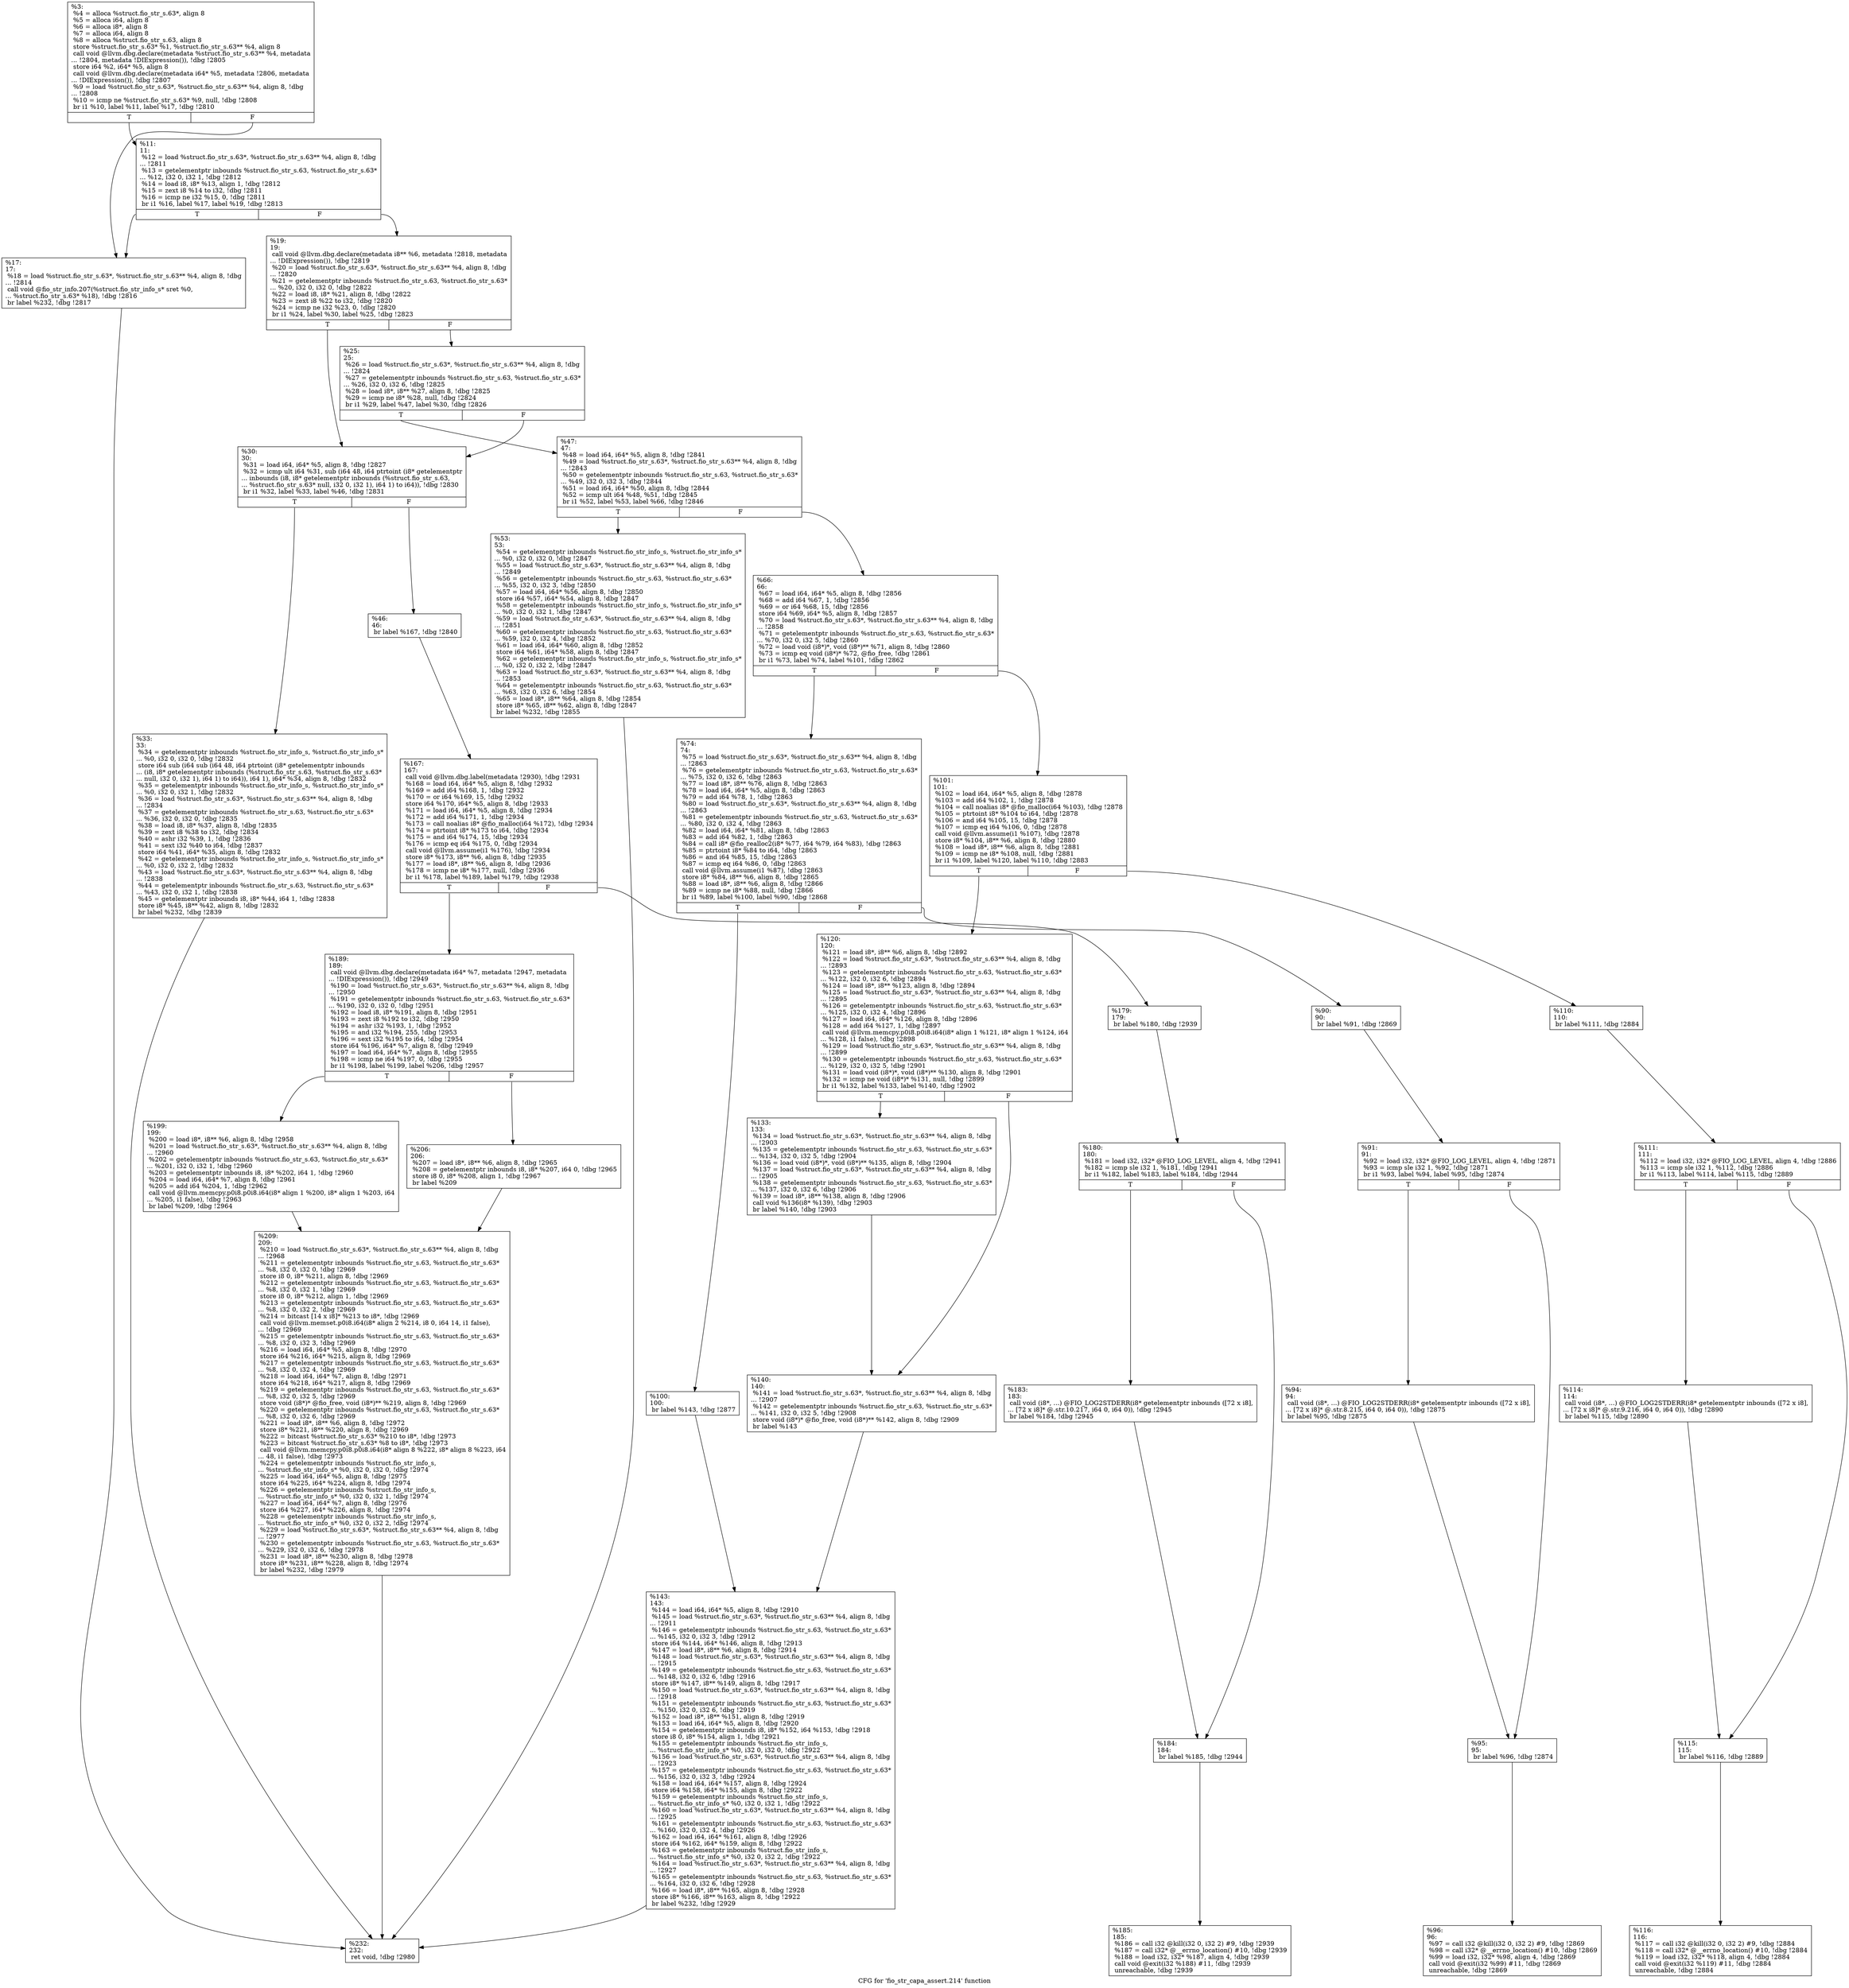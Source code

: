 digraph "CFG for 'fio_str_capa_assert.214' function" {
	label="CFG for 'fio_str_capa_assert.214' function";

	Node0x5568516c2600 [shape=record,label="{%3:\l  %4 = alloca %struct.fio_str_s.63*, align 8\l  %5 = alloca i64, align 8\l  %6 = alloca i8*, align 8\l  %7 = alloca i64, align 8\l  %8 = alloca %struct.fio_str_s.63, align 8\l  store %struct.fio_str_s.63* %1, %struct.fio_str_s.63** %4, align 8\l  call void @llvm.dbg.declare(metadata %struct.fio_str_s.63** %4, metadata\l... !2804, metadata !DIExpression()), !dbg !2805\l  store i64 %2, i64* %5, align 8\l  call void @llvm.dbg.declare(metadata i64* %5, metadata !2806, metadata\l... !DIExpression()), !dbg !2807\l  %9 = load %struct.fio_str_s.63*, %struct.fio_str_s.63** %4, align 8, !dbg\l... !2808\l  %10 = icmp ne %struct.fio_str_s.63* %9, null, !dbg !2808\l  br i1 %10, label %11, label %17, !dbg !2810\l|{<s0>T|<s1>F}}"];
	Node0x5568516c2600:s0 -> Node0x5568516c3cf0;
	Node0x5568516c2600:s1 -> Node0x556852046bb0;
	Node0x5568516c3cf0 [shape=record,label="{%11:\l11:                                               \l  %12 = load %struct.fio_str_s.63*, %struct.fio_str_s.63** %4, align 8, !dbg\l... !2811\l  %13 = getelementptr inbounds %struct.fio_str_s.63, %struct.fio_str_s.63*\l... %12, i32 0, i32 1, !dbg !2812\l  %14 = load i8, i8* %13, align 1, !dbg !2812\l  %15 = zext i8 %14 to i32, !dbg !2811\l  %16 = icmp ne i32 %15, 0, !dbg !2811\l  br i1 %16, label %17, label %19, !dbg !2813\l|{<s0>T|<s1>F}}"];
	Node0x5568516c3cf0:s0 -> Node0x556852046bb0;
	Node0x5568516c3cf0:s1 -> Node0x556852046c00;
	Node0x556852046bb0 [shape=record,label="{%17:\l17:                                               \l  %18 = load %struct.fio_str_s.63*, %struct.fio_str_s.63** %4, align 8, !dbg\l... !2814\l  call void @fio_str_info.207(%struct.fio_str_info_s* sret %0,\l... %struct.fio_str_s.63* %18), !dbg !2816\l  br label %232, !dbg !2817\l}"];
	Node0x556852046bb0 -> Node0x5568520476f0;
	Node0x556852046c00 [shape=record,label="{%19:\l19:                                               \l  call void @llvm.dbg.declare(metadata i8** %6, metadata !2818, metadata\l... !DIExpression()), !dbg !2819\l  %20 = load %struct.fio_str_s.63*, %struct.fio_str_s.63** %4, align 8, !dbg\l... !2820\l  %21 = getelementptr inbounds %struct.fio_str_s.63, %struct.fio_str_s.63*\l... %20, i32 0, i32 0, !dbg !2822\l  %22 = load i8, i8* %21, align 8, !dbg !2822\l  %23 = zext i8 %22 to i32, !dbg !2820\l  %24 = icmp ne i32 %23, 0, !dbg !2820\l  br i1 %24, label %30, label %25, !dbg !2823\l|{<s0>T|<s1>F}}"];
	Node0x556852046c00:s0 -> Node0x556852046ca0;
	Node0x556852046c00:s1 -> Node0x556852046c50;
	Node0x556852046c50 [shape=record,label="{%25:\l25:                                               \l  %26 = load %struct.fio_str_s.63*, %struct.fio_str_s.63** %4, align 8, !dbg\l... !2824\l  %27 = getelementptr inbounds %struct.fio_str_s.63, %struct.fio_str_s.63*\l... %26, i32 0, i32 6, !dbg !2825\l  %28 = load i8*, i8** %27, align 8, !dbg !2825\l  %29 = icmp ne i8* %28, null, !dbg !2824\l  br i1 %29, label %47, label %30, !dbg !2826\l|{<s0>T|<s1>F}}"];
	Node0x556852046c50:s0 -> Node0x556852046d90;
	Node0x556852046c50:s1 -> Node0x556852046ca0;
	Node0x556852046ca0 [shape=record,label="{%30:\l30:                                               \l  %31 = load i64, i64* %5, align 8, !dbg !2827\l  %32 = icmp ult i64 %31, sub (i64 48, i64 ptrtoint (i8* getelementptr\l... inbounds (i8, i8* getelementptr inbounds (%struct.fio_str_s.63,\l... %struct.fio_str_s.63* null, i32 0, i32 1), i64 1) to i64)), !dbg !2830\l  br i1 %32, label %33, label %46, !dbg !2831\l|{<s0>T|<s1>F}}"];
	Node0x556852046ca0:s0 -> Node0x556852046cf0;
	Node0x556852046ca0:s1 -> Node0x556852046d40;
	Node0x556852046cf0 [shape=record,label="{%33:\l33:                                               \l  %34 = getelementptr inbounds %struct.fio_str_info_s, %struct.fio_str_info_s*\l... %0, i32 0, i32 0, !dbg !2832\l  store i64 sub (i64 sub (i64 48, i64 ptrtoint (i8* getelementptr inbounds\l... (i8, i8* getelementptr inbounds (%struct.fio_str_s.63, %struct.fio_str_s.63*\l... null, i32 0, i32 1), i64 1) to i64)), i64 1), i64* %34, align 8, !dbg !2832\l  %35 = getelementptr inbounds %struct.fio_str_info_s, %struct.fio_str_info_s*\l... %0, i32 0, i32 1, !dbg !2832\l  %36 = load %struct.fio_str_s.63*, %struct.fio_str_s.63** %4, align 8, !dbg\l... !2834\l  %37 = getelementptr inbounds %struct.fio_str_s.63, %struct.fio_str_s.63*\l... %36, i32 0, i32 0, !dbg !2835\l  %38 = load i8, i8* %37, align 8, !dbg !2835\l  %39 = zext i8 %38 to i32, !dbg !2834\l  %40 = ashr i32 %39, 1, !dbg !2836\l  %41 = sext i32 %40 to i64, !dbg !2837\l  store i64 %41, i64* %35, align 8, !dbg !2832\l  %42 = getelementptr inbounds %struct.fio_str_info_s, %struct.fio_str_info_s*\l... %0, i32 0, i32 2, !dbg !2832\l  %43 = load %struct.fio_str_s.63*, %struct.fio_str_s.63** %4, align 8, !dbg\l... !2838\l  %44 = getelementptr inbounds %struct.fio_str_s.63, %struct.fio_str_s.63*\l... %43, i32 0, i32 1, !dbg !2838\l  %45 = getelementptr inbounds i8, i8* %44, i64 1, !dbg !2838\l  store i8* %45, i8** %42, align 8, !dbg !2832\l  br label %232, !dbg !2839\l}"];
	Node0x556852046cf0 -> Node0x5568520476f0;
	Node0x556852046d40 [shape=record,label="{%46:\l46:                                               \l  br label %167, !dbg !2840\l}"];
	Node0x556852046d40 -> Node0x5568520473d0;
	Node0x556852046d90 [shape=record,label="{%47:\l47:                                               \l  %48 = load i64, i64* %5, align 8, !dbg !2841\l  %49 = load %struct.fio_str_s.63*, %struct.fio_str_s.63** %4, align 8, !dbg\l... !2843\l  %50 = getelementptr inbounds %struct.fio_str_s.63, %struct.fio_str_s.63*\l... %49, i32 0, i32 3, !dbg !2844\l  %51 = load i64, i64* %50, align 8, !dbg !2844\l  %52 = icmp ult i64 %48, %51, !dbg !2845\l  br i1 %52, label %53, label %66, !dbg !2846\l|{<s0>T|<s1>F}}"];
	Node0x556852046d90:s0 -> Node0x556852046de0;
	Node0x556852046d90:s1 -> Node0x556852046e30;
	Node0x556852046de0 [shape=record,label="{%53:\l53:                                               \l  %54 = getelementptr inbounds %struct.fio_str_info_s, %struct.fio_str_info_s*\l... %0, i32 0, i32 0, !dbg !2847\l  %55 = load %struct.fio_str_s.63*, %struct.fio_str_s.63** %4, align 8, !dbg\l... !2849\l  %56 = getelementptr inbounds %struct.fio_str_s.63, %struct.fio_str_s.63*\l... %55, i32 0, i32 3, !dbg !2850\l  %57 = load i64, i64* %56, align 8, !dbg !2850\l  store i64 %57, i64* %54, align 8, !dbg !2847\l  %58 = getelementptr inbounds %struct.fio_str_info_s, %struct.fio_str_info_s*\l... %0, i32 0, i32 1, !dbg !2847\l  %59 = load %struct.fio_str_s.63*, %struct.fio_str_s.63** %4, align 8, !dbg\l... !2851\l  %60 = getelementptr inbounds %struct.fio_str_s.63, %struct.fio_str_s.63*\l... %59, i32 0, i32 4, !dbg !2852\l  %61 = load i64, i64* %60, align 8, !dbg !2852\l  store i64 %61, i64* %58, align 8, !dbg !2847\l  %62 = getelementptr inbounds %struct.fio_str_info_s, %struct.fio_str_info_s*\l... %0, i32 0, i32 2, !dbg !2847\l  %63 = load %struct.fio_str_s.63*, %struct.fio_str_s.63** %4, align 8, !dbg\l... !2853\l  %64 = getelementptr inbounds %struct.fio_str_s.63, %struct.fio_str_s.63*\l... %63, i32 0, i32 6, !dbg !2854\l  %65 = load i8*, i8** %64, align 8, !dbg !2854\l  store i8* %65, i8** %62, align 8, !dbg !2847\l  br label %232, !dbg !2855\l}"];
	Node0x556852046de0 -> Node0x5568520476f0;
	Node0x556852046e30 [shape=record,label="{%66:\l66:                                               \l  %67 = load i64, i64* %5, align 8, !dbg !2856\l  %68 = add i64 %67, 1, !dbg !2856\l  %69 = or i64 %68, 15, !dbg !2856\l  store i64 %69, i64* %5, align 8, !dbg !2857\l  %70 = load %struct.fio_str_s.63*, %struct.fio_str_s.63** %4, align 8, !dbg\l... !2858\l  %71 = getelementptr inbounds %struct.fio_str_s.63, %struct.fio_str_s.63*\l... %70, i32 0, i32 5, !dbg !2860\l  %72 = load void (i8*)*, void (i8*)** %71, align 8, !dbg !2860\l  %73 = icmp eq void (i8*)* %72, @fio_free, !dbg !2861\l  br i1 %73, label %74, label %101, !dbg !2862\l|{<s0>T|<s1>F}}"];
	Node0x556852046e30:s0 -> Node0x556852046e80;
	Node0x556852046e30:s1 -> Node0x5568520470b0;
	Node0x556852046e80 [shape=record,label="{%74:\l74:                                               \l  %75 = load %struct.fio_str_s.63*, %struct.fio_str_s.63** %4, align 8, !dbg\l... !2863\l  %76 = getelementptr inbounds %struct.fio_str_s.63, %struct.fio_str_s.63*\l... %75, i32 0, i32 6, !dbg !2863\l  %77 = load i8*, i8** %76, align 8, !dbg !2863\l  %78 = load i64, i64* %5, align 8, !dbg !2863\l  %79 = add i64 %78, 1, !dbg !2863\l  %80 = load %struct.fio_str_s.63*, %struct.fio_str_s.63** %4, align 8, !dbg\l... !2863\l  %81 = getelementptr inbounds %struct.fio_str_s.63, %struct.fio_str_s.63*\l... %80, i32 0, i32 4, !dbg !2863\l  %82 = load i64, i64* %81, align 8, !dbg !2863\l  %83 = add i64 %82, 1, !dbg !2863\l  %84 = call i8* @fio_realloc2(i8* %77, i64 %79, i64 %83), !dbg !2863\l  %85 = ptrtoint i8* %84 to i64, !dbg !2863\l  %86 = and i64 %85, 15, !dbg !2863\l  %87 = icmp eq i64 %86, 0, !dbg !2863\l  call void @llvm.assume(i1 %87), !dbg !2863\l  store i8* %84, i8** %6, align 8, !dbg !2865\l  %88 = load i8*, i8** %6, align 8, !dbg !2866\l  %89 = icmp ne i8* %88, null, !dbg !2866\l  br i1 %89, label %100, label %90, !dbg !2868\l|{<s0>T|<s1>F}}"];
	Node0x556852046e80:s0 -> Node0x556852047060;
	Node0x556852046e80:s1 -> Node0x556852046ed0;
	Node0x556852046ed0 [shape=record,label="{%90:\l90:                                               \l  br label %91, !dbg !2869\l}"];
	Node0x556852046ed0 -> Node0x556852046f20;
	Node0x556852046f20 [shape=record,label="{%91:\l91:                                               \l  %92 = load i32, i32* @FIO_LOG_LEVEL, align 4, !dbg !2871\l  %93 = icmp sle i32 1, %92, !dbg !2871\l  br i1 %93, label %94, label %95, !dbg !2874\l|{<s0>T|<s1>F}}"];
	Node0x556852046f20:s0 -> Node0x556852046f70;
	Node0x556852046f20:s1 -> Node0x556852046fc0;
	Node0x556852046f70 [shape=record,label="{%94:\l94:                                               \l  call void (i8*, ...) @FIO_LOG2STDERR(i8* getelementptr inbounds ([72 x i8],\l... [72 x i8]* @.str.8.215, i64 0, i64 0)), !dbg !2875\l  br label %95, !dbg !2875\l}"];
	Node0x556852046f70 -> Node0x556852046fc0;
	Node0x556852046fc0 [shape=record,label="{%95:\l95:                                               \l  br label %96, !dbg !2874\l}"];
	Node0x556852046fc0 -> Node0x556852047010;
	Node0x556852047010 [shape=record,label="{%96:\l96:                                               \l  %97 = call i32 @kill(i32 0, i32 2) #9, !dbg !2869\l  %98 = call i32* @__errno_location() #10, !dbg !2869\l  %99 = load i32, i32* %98, align 4, !dbg !2869\l  call void @exit(i32 %99) #11, !dbg !2869\l  unreachable, !dbg !2869\l}"];
	Node0x556852047060 [shape=record,label="{%100:\l100:                                              \l  br label %143, !dbg !2877\l}"];
	Node0x556852047060 -> Node0x556852047380;
	Node0x5568520470b0 [shape=record,label="{%101:\l101:                                              \l  %102 = load i64, i64* %5, align 8, !dbg !2878\l  %103 = add i64 %102, 1, !dbg !2878\l  %104 = call noalias i8* @fio_malloc(i64 %103), !dbg !2878\l  %105 = ptrtoint i8* %104 to i64, !dbg !2878\l  %106 = and i64 %105, 15, !dbg !2878\l  %107 = icmp eq i64 %106, 0, !dbg !2878\l  call void @llvm.assume(i1 %107), !dbg !2878\l  store i8* %104, i8** %6, align 8, !dbg !2880\l  %108 = load i8*, i8** %6, align 8, !dbg !2881\l  %109 = icmp ne i8* %108, null, !dbg !2881\l  br i1 %109, label %120, label %110, !dbg !2883\l|{<s0>T|<s1>F}}"];
	Node0x5568520470b0:s0 -> Node0x556852047290;
	Node0x5568520470b0:s1 -> Node0x556852047100;
	Node0x556852047100 [shape=record,label="{%110:\l110:                                              \l  br label %111, !dbg !2884\l}"];
	Node0x556852047100 -> Node0x556852047150;
	Node0x556852047150 [shape=record,label="{%111:\l111:                                              \l  %112 = load i32, i32* @FIO_LOG_LEVEL, align 4, !dbg !2886\l  %113 = icmp sle i32 1, %112, !dbg !2886\l  br i1 %113, label %114, label %115, !dbg !2889\l|{<s0>T|<s1>F}}"];
	Node0x556852047150:s0 -> Node0x5568520471a0;
	Node0x556852047150:s1 -> Node0x5568520471f0;
	Node0x5568520471a0 [shape=record,label="{%114:\l114:                                              \l  call void (i8*, ...) @FIO_LOG2STDERR(i8* getelementptr inbounds ([72 x i8],\l... [72 x i8]* @.str.9.216, i64 0, i64 0)), !dbg !2890\l  br label %115, !dbg !2890\l}"];
	Node0x5568520471a0 -> Node0x5568520471f0;
	Node0x5568520471f0 [shape=record,label="{%115:\l115:                                              \l  br label %116, !dbg !2889\l}"];
	Node0x5568520471f0 -> Node0x556852047240;
	Node0x556852047240 [shape=record,label="{%116:\l116:                                              \l  %117 = call i32 @kill(i32 0, i32 2) #9, !dbg !2884\l  %118 = call i32* @__errno_location() #10, !dbg !2884\l  %119 = load i32, i32* %118, align 4, !dbg !2884\l  call void @exit(i32 %119) #11, !dbg !2884\l  unreachable, !dbg !2884\l}"];
	Node0x556852047290 [shape=record,label="{%120:\l120:                                              \l  %121 = load i8*, i8** %6, align 8, !dbg !2892\l  %122 = load %struct.fio_str_s.63*, %struct.fio_str_s.63** %4, align 8, !dbg\l... !2893\l  %123 = getelementptr inbounds %struct.fio_str_s.63, %struct.fio_str_s.63*\l... %122, i32 0, i32 6, !dbg !2894\l  %124 = load i8*, i8** %123, align 8, !dbg !2894\l  %125 = load %struct.fio_str_s.63*, %struct.fio_str_s.63** %4, align 8, !dbg\l... !2895\l  %126 = getelementptr inbounds %struct.fio_str_s.63, %struct.fio_str_s.63*\l... %125, i32 0, i32 4, !dbg !2896\l  %127 = load i64, i64* %126, align 8, !dbg !2896\l  %128 = add i64 %127, 1, !dbg !2897\l  call void @llvm.memcpy.p0i8.p0i8.i64(i8* align 1 %121, i8* align 1 %124, i64\l... %128, i1 false), !dbg !2898\l  %129 = load %struct.fio_str_s.63*, %struct.fio_str_s.63** %4, align 8, !dbg\l... !2899\l  %130 = getelementptr inbounds %struct.fio_str_s.63, %struct.fio_str_s.63*\l... %129, i32 0, i32 5, !dbg !2901\l  %131 = load void (i8*)*, void (i8*)** %130, align 8, !dbg !2901\l  %132 = icmp ne void (i8*)* %131, null, !dbg !2899\l  br i1 %132, label %133, label %140, !dbg !2902\l|{<s0>T|<s1>F}}"];
	Node0x556852047290:s0 -> Node0x5568520472e0;
	Node0x556852047290:s1 -> Node0x556852047330;
	Node0x5568520472e0 [shape=record,label="{%133:\l133:                                              \l  %134 = load %struct.fio_str_s.63*, %struct.fio_str_s.63** %4, align 8, !dbg\l... !2903\l  %135 = getelementptr inbounds %struct.fio_str_s.63, %struct.fio_str_s.63*\l... %134, i32 0, i32 5, !dbg !2904\l  %136 = load void (i8*)*, void (i8*)** %135, align 8, !dbg !2904\l  %137 = load %struct.fio_str_s.63*, %struct.fio_str_s.63** %4, align 8, !dbg\l... !2905\l  %138 = getelementptr inbounds %struct.fio_str_s.63, %struct.fio_str_s.63*\l... %137, i32 0, i32 6, !dbg !2906\l  %139 = load i8*, i8** %138, align 8, !dbg !2906\l  call void %136(i8* %139), !dbg !2903\l  br label %140, !dbg !2903\l}"];
	Node0x5568520472e0 -> Node0x556852047330;
	Node0x556852047330 [shape=record,label="{%140:\l140:                                              \l  %141 = load %struct.fio_str_s.63*, %struct.fio_str_s.63** %4, align 8, !dbg\l... !2907\l  %142 = getelementptr inbounds %struct.fio_str_s.63, %struct.fio_str_s.63*\l... %141, i32 0, i32 5, !dbg !2908\l  store void (i8*)* @fio_free, void (i8*)** %142, align 8, !dbg !2909\l  br label %143\l}"];
	Node0x556852047330 -> Node0x556852047380;
	Node0x556852047380 [shape=record,label="{%143:\l143:                                              \l  %144 = load i64, i64* %5, align 8, !dbg !2910\l  %145 = load %struct.fio_str_s.63*, %struct.fio_str_s.63** %4, align 8, !dbg\l... !2911\l  %146 = getelementptr inbounds %struct.fio_str_s.63, %struct.fio_str_s.63*\l... %145, i32 0, i32 3, !dbg !2912\l  store i64 %144, i64* %146, align 8, !dbg !2913\l  %147 = load i8*, i8** %6, align 8, !dbg !2914\l  %148 = load %struct.fio_str_s.63*, %struct.fio_str_s.63** %4, align 8, !dbg\l... !2915\l  %149 = getelementptr inbounds %struct.fio_str_s.63, %struct.fio_str_s.63*\l... %148, i32 0, i32 6, !dbg !2916\l  store i8* %147, i8** %149, align 8, !dbg !2917\l  %150 = load %struct.fio_str_s.63*, %struct.fio_str_s.63** %4, align 8, !dbg\l... !2918\l  %151 = getelementptr inbounds %struct.fio_str_s.63, %struct.fio_str_s.63*\l... %150, i32 0, i32 6, !dbg !2919\l  %152 = load i8*, i8** %151, align 8, !dbg !2919\l  %153 = load i64, i64* %5, align 8, !dbg !2920\l  %154 = getelementptr inbounds i8, i8* %152, i64 %153, !dbg !2918\l  store i8 0, i8* %154, align 1, !dbg !2921\l  %155 = getelementptr inbounds %struct.fio_str_info_s,\l... %struct.fio_str_info_s* %0, i32 0, i32 0, !dbg !2922\l  %156 = load %struct.fio_str_s.63*, %struct.fio_str_s.63** %4, align 8, !dbg\l... !2923\l  %157 = getelementptr inbounds %struct.fio_str_s.63, %struct.fio_str_s.63*\l... %156, i32 0, i32 3, !dbg !2924\l  %158 = load i64, i64* %157, align 8, !dbg !2924\l  store i64 %158, i64* %155, align 8, !dbg !2922\l  %159 = getelementptr inbounds %struct.fio_str_info_s,\l... %struct.fio_str_info_s* %0, i32 0, i32 1, !dbg !2922\l  %160 = load %struct.fio_str_s.63*, %struct.fio_str_s.63** %4, align 8, !dbg\l... !2925\l  %161 = getelementptr inbounds %struct.fio_str_s.63, %struct.fio_str_s.63*\l... %160, i32 0, i32 4, !dbg !2926\l  %162 = load i64, i64* %161, align 8, !dbg !2926\l  store i64 %162, i64* %159, align 8, !dbg !2922\l  %163 = getelementptr inbounds %struct.fio_str_info_s,\l... %struct.fio_str_info_s* %0, i32 0, i32 2, !dbg !2922\l  %164 = load %struct.fio_str_s.63*, %struct.fio_str_s.63** %4, align 8, !dbg\l... !2927\l  %165 = getelementptr inbounds %struct.fio_str_s.63, %struct.fio_str_s.63*\l... %164, i32 0, i32 6, !dbg !2928\l  %166 = load i8*, i8** %165, align 8, !dbg !2928\l  store i8* %166, i8** %163, align 8, !dbg !2922\l  br label %232, !dbg !2929\l}"];
	Node0x556852047380 -> Node0x5568520476f0;
	Node0x5568520473d0 [shape=record,label="{%167:\l167:                                              \l  call void @llvm.dbg.label(metadata !2930), !dbg !2931\l  %168 = load i64, i64* %5, align 8, !dbg !2932\l  %169 = add i64 %168, 1, !dbg !2932\l  %170 = or i64 %169, 15, !dbg !2932\l  store i64 %170, i64* %5, align 8, !dbg !2933\l  %171 = load i64, i64* %5, align 8, !dbg !2934\l  %172 = add i64 %171, 1, !dbg !2934\l  %173 = call noalias i8* @fio_malloc(i64 %172), !dbg !2934\l  %174 = ptrtoint i8* %173 to i64, !dbg !2934\l  %175 = and i64 %174, 15, !dbg !2934\l  %176 = icmp eq i64 %175, 0, !dbg !2934\l  call void @llvm.assume(i1 %176), !dbg !2934\l  store i8* %173, i8** %6, align 8, !dbg !2935\l  %177 = load i8*, i8** %6, align 8, !dbg !2936\l  %178 = icmp ne i8* %177, null, !dbg !2936\l  br i1 %178, label %189, label %179, !dbg !2938\l|{<s0>T|<s1>F}}"];
	Node0x5568520473d0:s0 -> Node0x5568520475b0;
	Node0x5568520473d0:s1 -> Node0x556852047420;
	Node0x556852047420 [shape=record,label="{%179:\l179:                                              \l  br label %180, !dbg !2939\l}"];
	Node0x556852047420 -> Node0x556852047470;
	Node0x556852047470 [shape=record,label="{%180:\l180:                                              \l  %181 = load i32, i32* @FIO_LOG_LEVEL, align 4, !dbg !2941\l  %182 = icmp sle i32 1, %181, !dbg !2941\l  br i1 %182, label %183, label %184, !dbg !2944\l|{<s0>T|<s1>F}}"];
	Node0x556852047470:s0 -> Node0x5568520474c0;
	Node0x556852047470:s1 -> Node0x556852047510;
	Node0x5568520474c0 [shape=record,label="{%183:\l183:                                              \l  call void (i8*, ...) @FIO_LOG2STDERR(i8* getelementptr inbounds ([72 x i8],\l... [72 x i8]* @.str.10.217, i64 0, i64 0)), !dbg !2945\l  br label %184, !dbg !2945\l}"];
	Node0x5568520474c0 -> Node0x556852047510;
	Node0x556852047510 [shape=record,label="{%184:\l184:                                              \l  br label %185, !dbg !2944\l}"];
	Node0x556852047510 -> Node0x556852047560;
	Node0x556852047560 [shape=record,label="{%185:\l185:                                              \l  %186 = call i32 @kill(i32 0, i32 2) #9, !dbg !2939\l  %187 = call i32* @__errno_location() #10, !dbg !2939\l  %188 = load i32, i32* %187, align 4, !dbg !2939\l  call void @exit(i32 %188) #11, !dbg !2939\l  unreachable, !dbg !2939\l}"];
	Node0x5568520475b0 [shape=record,label="{%189:\l189:                                              \l  call void @llvm.dbg.declare(metadata i64* %7, metadata !2947, metadata\l... !DIExpression()), !dbg !2949\l  %190 = load %struct.fio_str_s.63*, %struct.fio_str_s.63** %4, align 8, !dbg\l... !2950\l  %191 = getelementptr inbounds %struct.fio_str_s.63, %struct.fio_str_s.63*\l... %190, i32 0, i32 0, !dbg !2951\l  %192 = load i8, i8* %191, align 8, !dbg !2951\l  %193 = zext i8 %192 to i32, !dbg !2950\l  %194 = ashr i32 %193, 1, !dbg !2952\l  %195 = and i32 %194, 255, !dbg !2953\l  %196 = sext i32 %195 to i64, !dbg !2954\l  store i64 %196, i64* %7, align 8, !dbg !2949\l  %197 = load i64, i64* %7, align 8, !dbg !2955\l  %198 = icmp ne i64 %197, 0, !dbg !2955\l  br i1 %198, label %199, label %206, !dbg !2957\l|{<s0>T|<s1>F}}"];
	Node0x5568520475b0:s0 -> Node0x556852047600;
	Node0x5568520475b0:s1 -> Node0x556852047650;
	Node0x556852047600 [shape=record,label="{%199:\l199:                                              \l  %200 = load i8*, i8** %6, align 8, !dbg !2958\l  %201 = load %struct.fio_str_s.63*, %struct.fio_str_s.63** %4, align 8, !dbg\l... !2960\l  %202 = getelementptr inbounds %struct.fio_str_s.63, %struct.fio_str_s.63*\l... %201, i32 0, i32 1, !dbg !2960\l  %203 = getelementptr inbounds i8, i8* %202, i64 1, !dbg !2960\l  %204 = load i64, i64* %7, align 8, !dbg !2961\l  %205 = add i64 %204, 1, !dbg !2962\l  call void @llvm.memcpy.p0i8.p0i8.i64(i8* align 1 %200, i8* align 1 %203, i64\l... %205, i1 false), !dbg !2963\l  br label %209, !dbg !2964\l}"];
	Node0x556852047600 -> Node0x5568520476a0;
	Node0x556852047650 [shape=record,label="{%206:\l206:                                              \l  %207 = load i8*, i8** %6, align 8, !dbg !2965\l  %208 = getelementptr inbounds i8, i8* %207, i64 0, !dbg !2965\l  store i8 0, i8* %208, align 1, !dbg !2967\l  br label %209\l}"];
	Node0x556852047650 -> Node0x5568520476a0;
	Node0x5568520476a0 [shape=record,label="{%209:\l209:                                              \l  %210 = load %struct.fio_str_s.63*, %struct.fio_str_s.63** %4, align 8, !dbg\l... !2968\l  %211 = getelementptr inbounds %struct.fio_str_s.63, %struct.fio_str_s.63*\l... %8, i32 0, i32 0, !dbg !2969\l  store i8 0, i8* %211, align 8, !dbg !2969\l  %212 = getelementptr inbounds %struct.fio_str_s.63, %struct.fio_str_s.63*\l... %8, i32 0, i32 1, !dbg !2969\l  store i8 0, i8* %212, align 1, !dbg !2969\l  %213 = getelementptr inbounds %struct.fio_str_s.63, %struct.fio_str_s.63*\l... %8, i32 0, i32 2, !dbg !2969\l  %214 = bitcast [14 x i8]* %213 to i8*, !dbg !2969\l  call void @llvm.memset.p0i8.i64(i8* align 2 %214, i8 0, i64 14, i1 false),\l... !dbg !2969\l  %215 = getelementptr inbounds %struct.fio_str_s.63, %struct.fio_str_s.63*\l... %8, i32 0, i32 3, !dbg !2969\l  %216 = load i64, i64* %5, align 8, !dbg !2970\l  store i64 %216, i64* %215, align 8, !dbg !2969\l  %217 = getelementptr inbounds %struct.fio_str_s.63, %struct.fio_str_s.63*\l... %8, i32 0, i32 4, !dbg !2969\l  %218 = load i64, i64* %7, align 8, !dbg !2971\l  store i64 %218, i64* %217, align 8, !dbg !2969\l  %219 = getelementptr inbounds %struct.fio_str_s.63, %struct.fio_str_s.63*\l... %8, i32 0, i32 5, !dbg !2969\l  store void (i8*)* @fio_free, void (i8*)** %219, align 8, !dbg !2969\l  %220 = getelementptr inbounds %struct.fio_str_s.63, %struct.fio_str_s.63*\l... %8, i32 0, i32 6, !dbg !2969\l  %221 = load i8*, i8** %6, align 8, !dbg !2972\l  store i8* %221, i8** %220, align 8, !dbg !2969\l  %222 = bitcast %struct.fio_str_s.63* %210 to i8*, !dbg !2973\l  %223 = bitcast %struct.fio_str_s.63* %8 to i8*, !dbg !2973\l  call void @llvm.memcpy.p0i8.p0i8.i64(i8* align 8 %222, i8* align 8 %223, i64\l... 48, i1 false), !dbg !2973\l  %224 = getelementptr inbounds %struct.fio_str_info_s,\l... %struct.fio_str_info_s* %0, i32 0, i32 0, !dbg !2974\l  %225 = load i64, i64* %5, align 8, !dbg !2975\l  store i64 %225, i64* %224, align 8, !dbg !2974\l  %226 = getelementptr inbounds %struct.fio_str_info_s,\l... %struct.fio_str_info_s* %0, i32 0, i32 1, !dbg !2974\l  %227 = load i64, i64* %7, align 8, !dbg !2976\l  store i64 %227, i64* %226, align 8, !dbg !2974\l  %228 = getelementptr inbounds %struct.fio_str_info_s,\l... %struct.fio_str_info_s* %0, i32 0, i32 2, !dbg !2974\l  %229 = load %struct.fio_str_s.63*, %struct.fio_str_s.63** %4, align 8, !dbg\l... !2977\l  %230 = getelementptr inbounds %struct.fio_str_s.63, %struct.fio_str_s.63*\l... %229, i32 0, i32 6, !dbg !2978\l  %231 = load i8*, i8** %230, align 8, !dbg !2978\l  store i8* %231, i8** %228, align 8, !dbg !2974\l  br label %232, !dbg !2979\l}"];
	Node0x5568520476a0 -> Node0x5568520476f0;
	Node0x5568520476f0 [shape=record,label="{%232:\l232:                                              \l  ret void, !dbg !2980\l}"];
}
